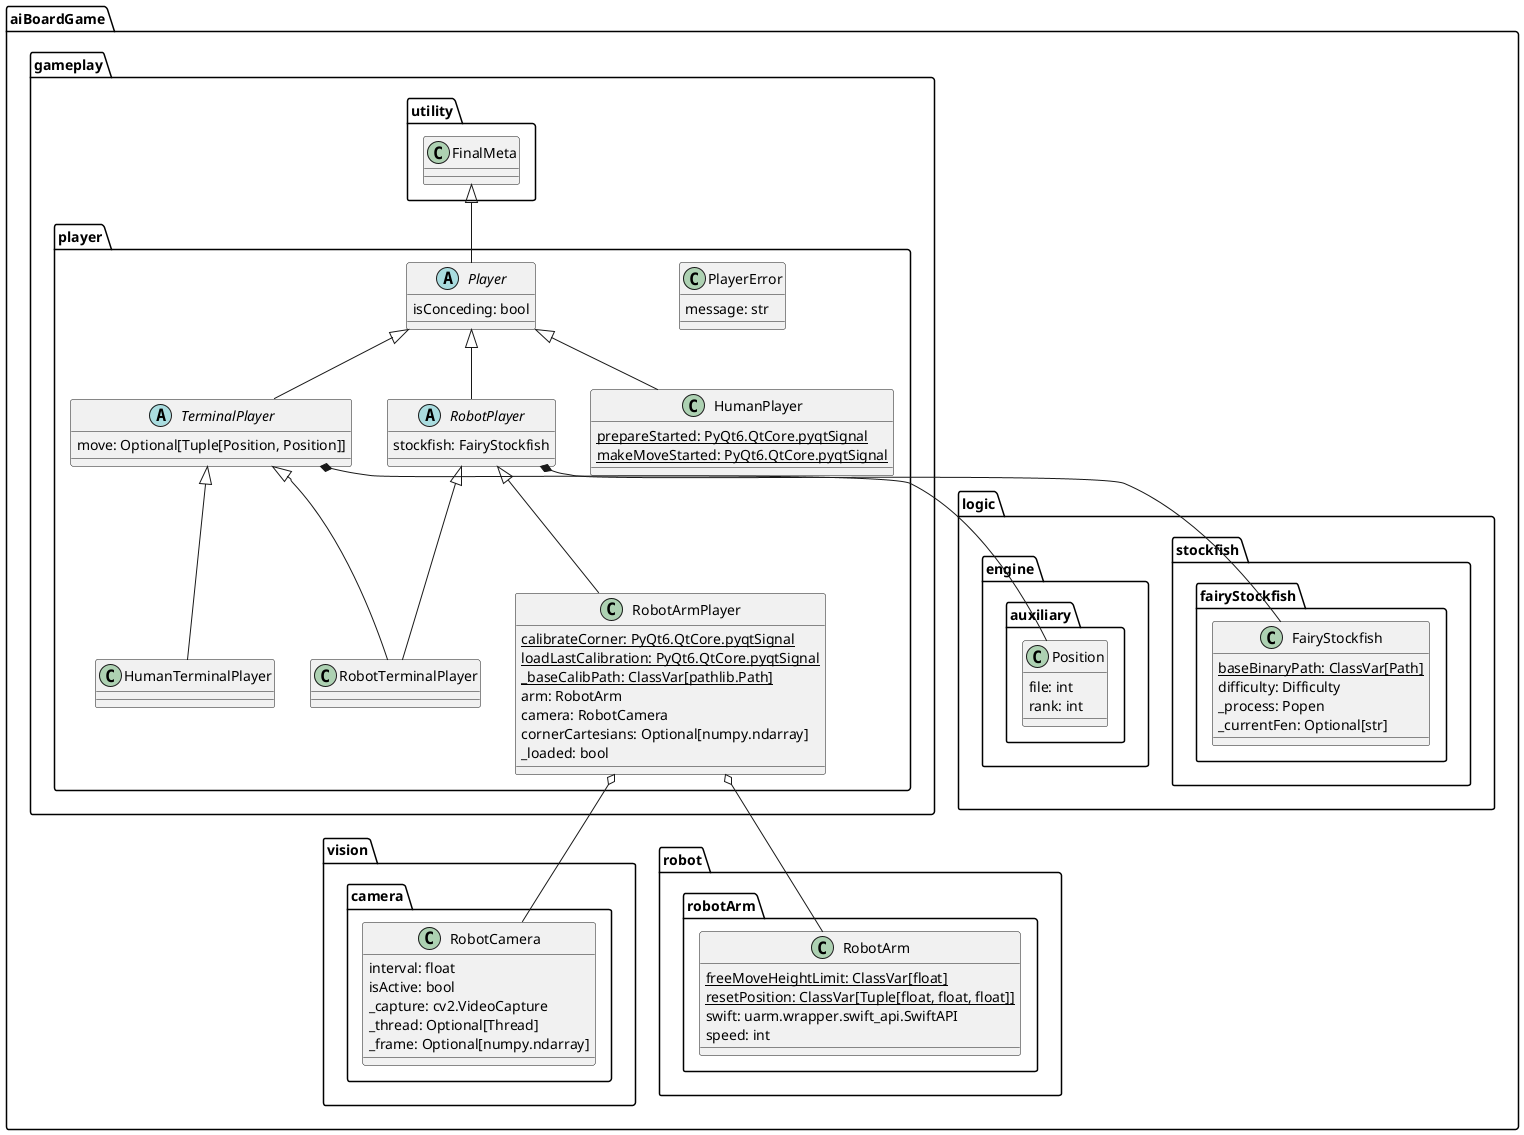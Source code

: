 @startuml Player

class aiBoardGame.logic.stockfish.fairyStockfish.FairyStockfish {
  baseBinaryPath: ClassVar[Path] {static}
  difficulty: Difficulty
  _process: Popen
  _currentFen: Optional[str]
}
class aiBoardGame.vision.camera.RobotCamera {
  interval: float
  isActive: bool
  _capture: cv2.VideoCapture
  _thread: Optional[Thread]
  _frame: Optional[numpy.ndarray]
}
class aiBoardGame.robot.robotArm.RobotArm {
  freeMoveHeightLimit: ClassVar[float] {static}
  resetPosition: ClassVar[Tuple[float, float, float]] {static}
  swift: uarm.wrapper.swift_api.SwiftAPI
  speed: int
}
class aiBoardGame.logic.engine.auxiliary.Position {
  file: int
  rank: int
}

class aiBoardGame.gameplay.utility.FinalMeta {
}

class aiBoardGame.gameplay.player.PlayerError {
  message: str
}
abstract class aiBoardGame.gameplay.player.Player {
  isConceding: bool
}
abstract class aiBoardGame.gameplay.player.TerminalPlayer {
  move: Optional[Tuple[Position, Position]]
}
abstract class aiBoardGame.gameplay.player.RobotPlayer {
  stockfish: FairyStockfish
}
class aiBoardGame.gameplay.player.RobotArmPlayer {
  calibrateCorner: PyQt6.QtCore.pyqtSignal {static}
  loadLastCalibration: PyQt6.QtCore.pyqtSignal {static}
  _baseCalibPath: ClassVar[pathlib.Path] {static}
  arm: RobotArm
  camera: RobotCamera
  cornerCartesians: Optional[numpy.ndarray]
  _loaded: bool
}
class aiBoardGame.gameplay.player.RobotTerminalPlayer {
}
class aiBoardGame.gameplay.player.HumanPlayer {
  prepareStarted: PyQt6.QtCore.pyqtSignal {static}
  makeMoveStarted: PyQt6.QtCore.pyqtSignal {static}
}
class aiBoardGame.gameplay.player.HumanTerminalPlayer {
}

aiBoardGame.gameplay.utility.FinalMeta <|-- aiBoardGame.gameplay.player.Player
aiBoardGame.gameplay.player.Player <|-- aiBoardGame.gameplay.player.TerminalPlayer
aiBoardGame.gameplay.player.Player <|-- aiBoardGame.gameplay.player.RobotPlayer
aiBoardGame.gameplay.player.RobotPlayer <|-- aiBoardGame.gameplay.player.RobotArmPlayer
aiBoardGame.gameplay.player.RobotPlayer <|-- aiBoardGame.gameplay.player.RobotTerminalPlayer
aiBoardGame.gameplay.player.TerminalPlayer <|-- aiBoardGame.gameplay.player.RobotTerminalPlayer
aiBoardGame.gameplay.player.Player <|-- aiBoardGame.gameplay.player.HumanPlayer
aiBoardGame.gameplay.player.TerminalPlayer <|-- aiBoardGame.gameplay.player.HumanTerminalPlayer

aiBoardGame.gameplay.player.RobotArmPlayer o-- aiBoardGame.robot.robotArm.RobotArm
aiBoardGame.gameplay.player.RobotArmPlayer o-- aiBoardGame.vision.camera.RobotCamera
aiBoardGame.gameplay.player.RobotPlayer *-- aiBoardGame.logic.stockfish.fairyStockfish.FairyStockfish
aiBoardGame.gameplay.player.TerminalPlayer *-- aiBoardGame.logic.engine.auxiliary.Position

@enduml